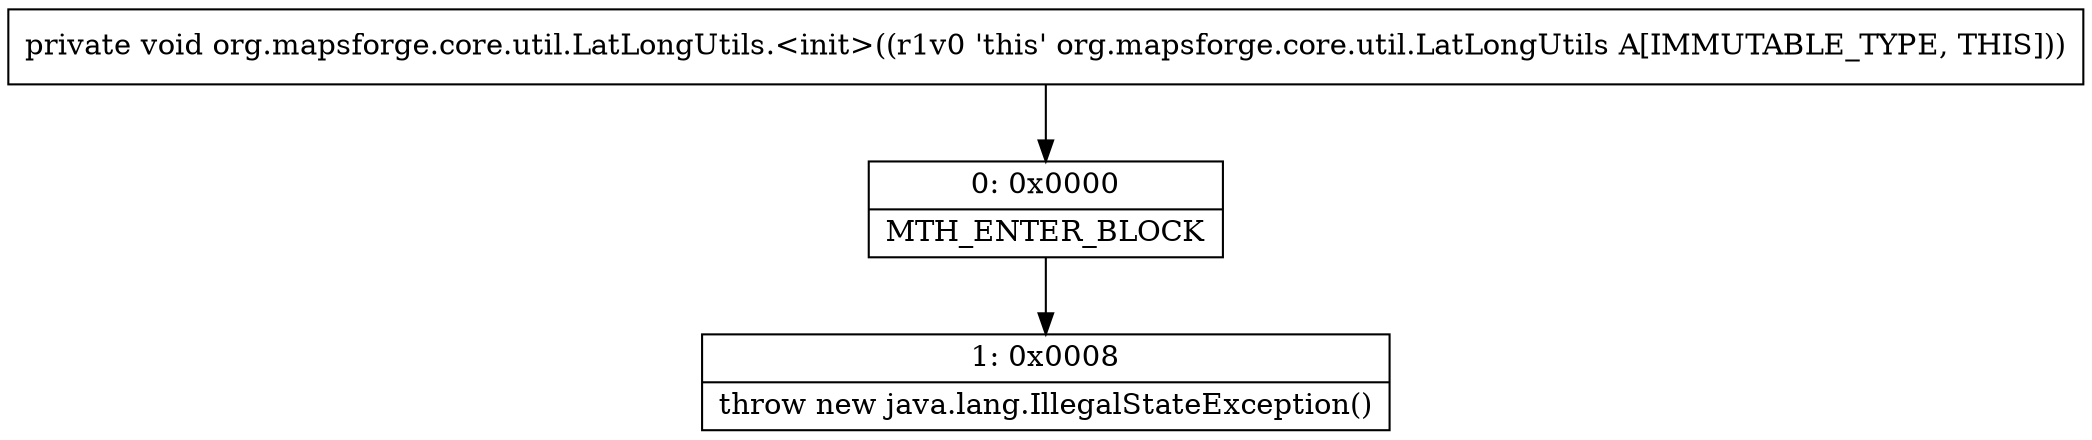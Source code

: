 digraph "CFG fororg.mapsforge.core.util.LatLongUtils.\<init\>()V" {
Node_0 [shape=record,label="{0\:\ 0x0000|MTH_ENTER_BLOCK\l}"];
Node_1 [shape=record,label="{1\:\ 0x0008|throw new java.lang.IllegalStateException()\l}"];
MethodNode[shape=record,label="{private void org.mapsforge.core.util.LatLongUtils.\<init\>((r1v0 'this' org.mapsforge.core.util.LatLongUtils A[IMMUTABLE_TYPE, THIS])) }"];
MethodNode -> Node_0;
Node_0 -> Node_1;
}

